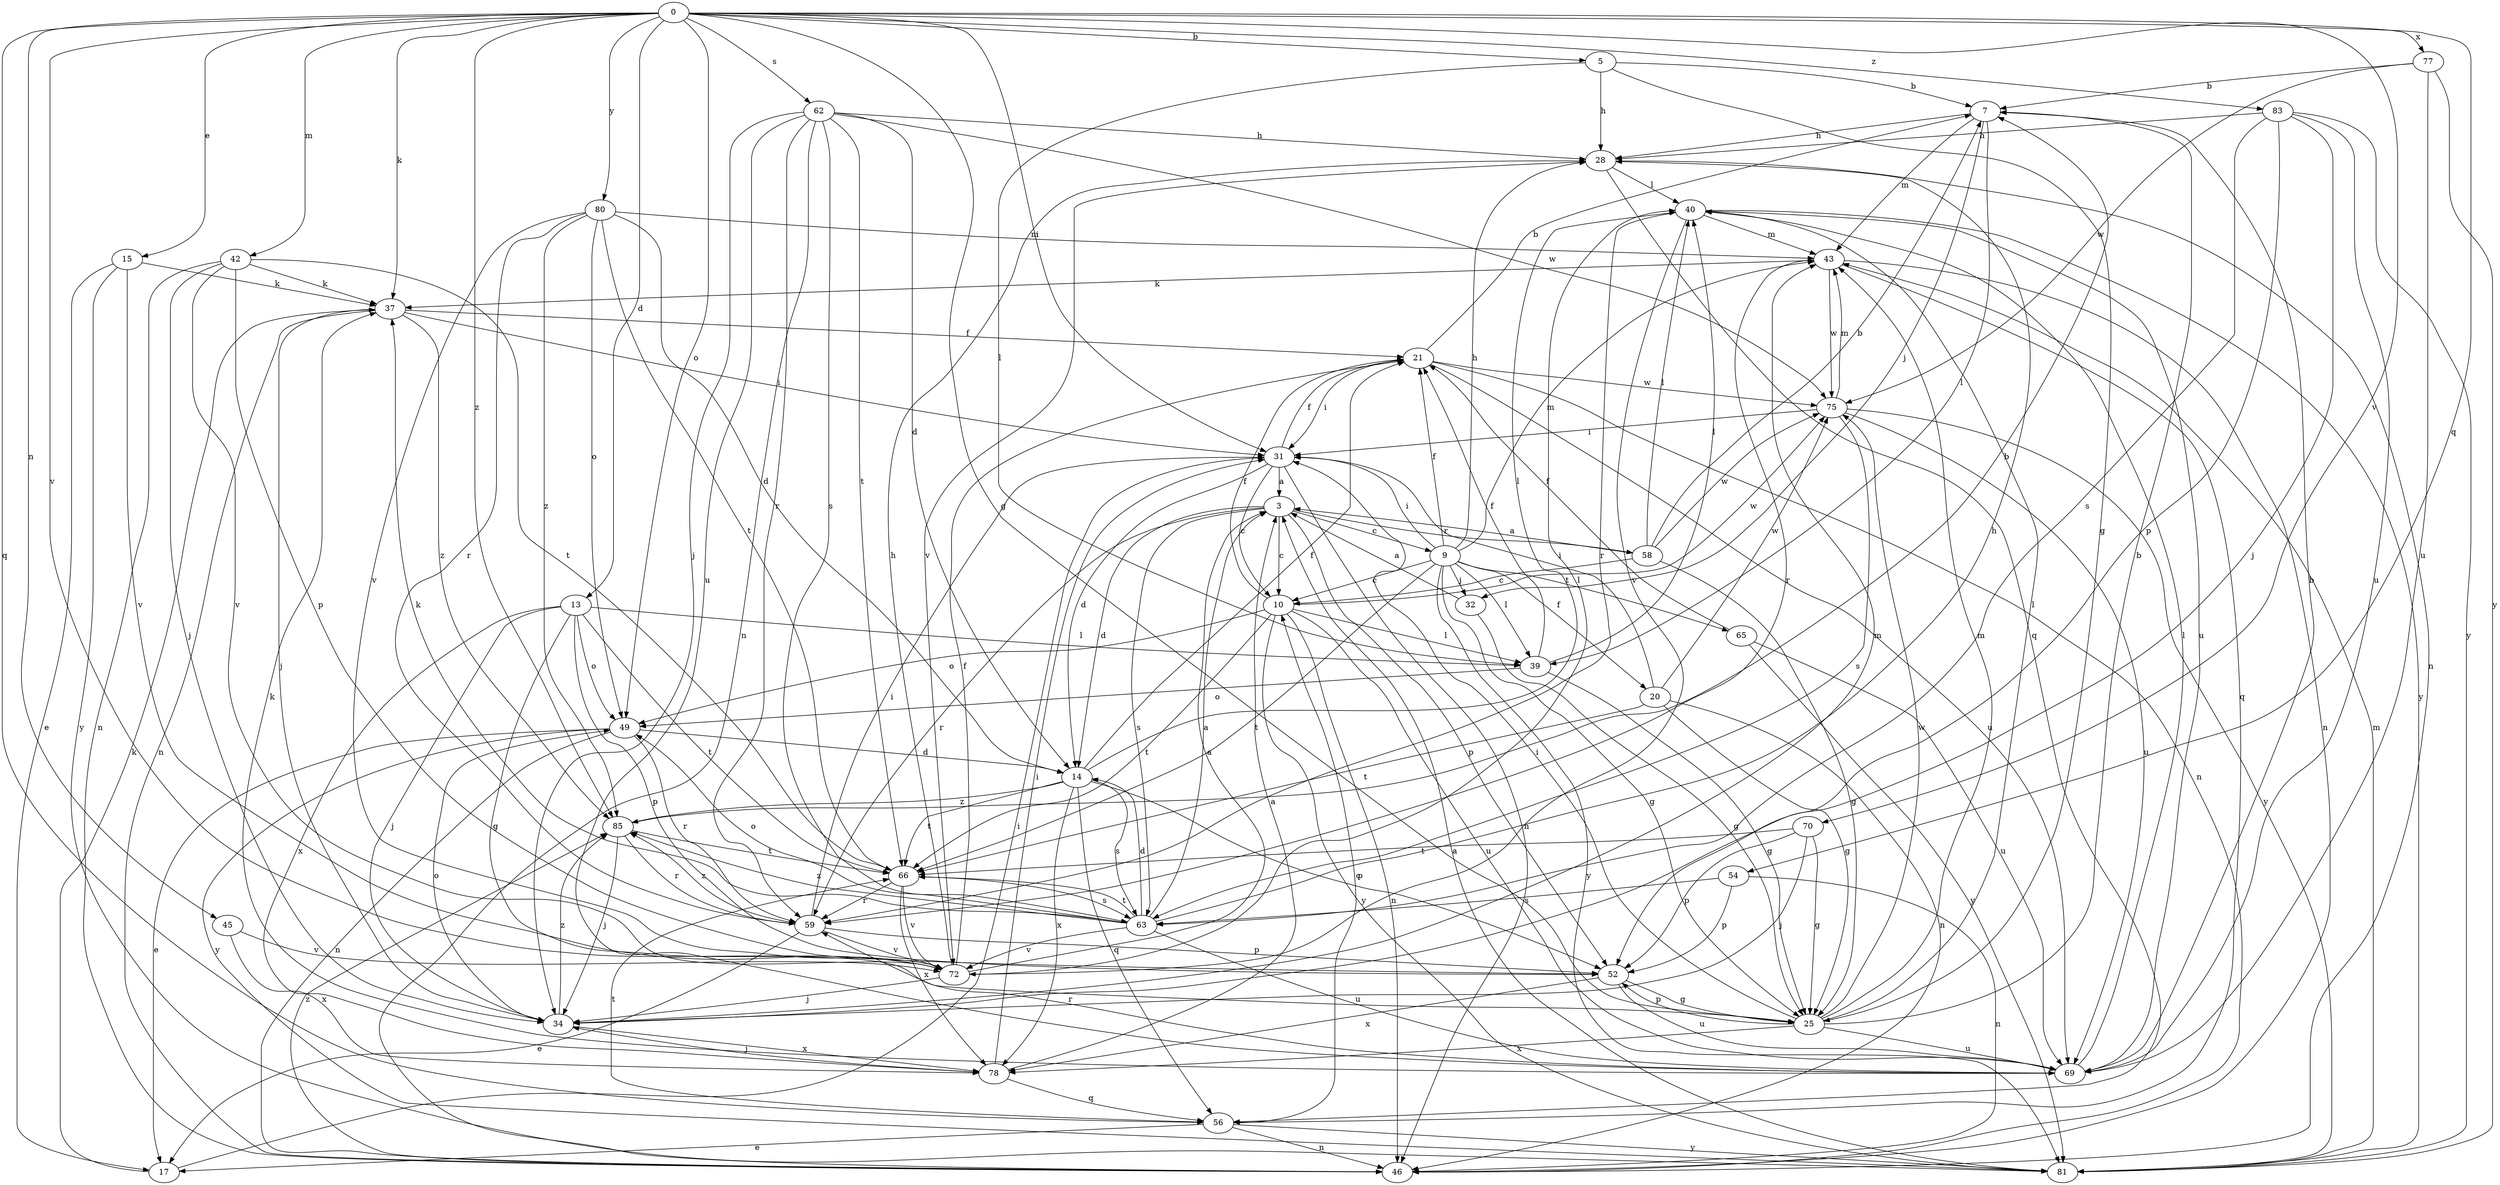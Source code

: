 strict digraph  {
0;
3;
5;
7;
9;
10;
13;
14;
15;
17;
20;
21;
25;
28;
31;
32;
34;
37;
39;
40;
42;
43;
45;
46;
49;
52;
54;
56;
58;
59;
62;
63;
65;
66;
69;
70;
72;
75;
77;
78;
80;
81;
83;
85;
0 -> 5  [label=b];
0 -> 13  [label=d];
0 -> 15  [label=e];
0 -> 25  [label=g];
0 -> 31  [label=i];
0 -> 37  [label=k];
0 -> 42  [label=m];
0 -> 45  [label=n];
0 -> 49  [label=o];
0 -> 54  [label=q];
0 -> 56  [label=q];
0 -> 62  [label=s];
0 -> 70  [label=v];
0 -> 72  [label=v];
0 -> 77  [label=x];
0 -> 80  [label=y];
0 -> 83  [label=z];
0 -> 85  [label=z];
3 -> 9  [label=c];
3 -> 10  [label=c];
3 -> 14  [label=d];
3 -> 52  [label=p];
3 -> 58  [label=r];
3 -> 59  [label=r];
3 -> 63  [label=s];
5 -> 7  [label=b];
5 -> 25  [label=g];
5 -> 28  [label=h];
5 -> 39  [label=l];
7 -> 28  [label=h];
7 -> 32  [label=j];
7 -> 39  [label=l];
7 -> 43  [label=m];
9 -> 10  [label=c];
9 -> 20  [label=f];
9 -> 21  [label=f];
9 -> 25  [label=g];
9 -> 28  [label=h];
9 -> 31  [label=i];
9 -> 32  [label=j];
9 -> 39  [label=l];
9 -> 43  [label=m];
9 -> 65  [label=t];
9 -> 66  [label=t];
9 -> 81  [label=y];
10 -> 21  [label=f];
10 -> 39  [label=l];
10 -> 46  [label=n];
10 -> 49  [label=o];
10 -> 66  [label=t];
10 -> 69  [label=u];
10 -> 75  [label=w];
10 -> 81  [label=y];
13 -> 25  [label=g];
13 -> 34  [label=j];
13 -> 39  [label=l];
13 -> 49  [label=o];
13 -> 52  [label=p];
13 -> 66  [label=t];
13 -> 78  [label=x];
14 -> 21  [label=f];
14 -> 40  [label=l];
14 -> 52  [label=p];
14 -> 56  [label=q];
14 -> 63  [label=s];
14 -> 66  [label=t];
14 -> 78  [label=x];
14 -> 85  [label=z];
15 -> 17  [label=e];
15 -> 37  [label=k];
15 -> 72  [label=v];
15 -> 81  [label=y];
17 -> 31  [label=i];
17 -> 37  [label=k];
20 -> 25  [label=g];
20 -> 31  [label=i];
20 -> 46  [label=n];
20 -> 66  [label=t];
20 -> 75  [label=w];
21 -> 7  [label=b];
21 -> 31  [label=i];
21 -> 46  [label=n];
21 -> 69  [label=u];
21 -> 75  [label=w];
25 -> 7  [label=b];
25 -> 31  [label=i];
25 -> 40  [label=l];
25 -> 43  [label=m];
25 -> 52  [label=p];
25 -> 69  [label=u];
25 -> 75  [label=w];
25 -> 78  [label=x];
28 -> 40  [label=l];
28 -> 46  [label=n];
28 -> 56  [label=q];
28 -> 72  [label=v];
31 -> 3  [label=a];
31 -> 10  [label=c];
31 -> 14  [label=d];
31 -> 21  [label=f];
31 -> 46  [label=n];
32 -> 3  [label=a];
32 -> 25  [label=g];
34 -> 43  [label=m];
34 -> 49  [label=o];
34 -> 78  [label=x];
34 -> 85  [label=z];
37 -> 21  [label=f];
37 -> 31  [label=i];
37 -> 34  [label=j];
37 -> 46  [label=n];
37 -> 85  [label=z];
39 -> 21  [label=f];
39 -> 25  [label=g];
39 -> 40  [label=l];
39 -> 49  [label=o];
40 -> 43  [label=m];
40 -> 59  [label=r];
40 -> 69  [label=u];
40 -> 72  [label=v];
40 -> 81  [label=y];
42 -> 34  [label=j];
42 -> 37  [label=k];
42 -> 46  [label=n];
42 -> 52  [label=p];
42 -> 66  [label=t];
42 -> 72  [label=v];
43 -> 37  [label=k];
43 -> 46  [label=n];
43 -> 56  [label=q];
43 -> 59  [label=r];
43 -> 75  [label=w];
45 -> 72  [label=v];
45 -> 78  [label=x];
46 -> 85  [label=z];
49 -> 14  [label=d];
49 -> 17  [label=e];
49 -> 46  [label=n];
49 -> 59  [label=r];
49 -> 81  [label=y];
52 -> 25  [label=g];
52 -> 69  [label=u];
52 -> 78  [label=x];
54 -> 46  [label=n];
54 -> 52  [label=p];
54 -> 63  [label=s];
56 -> 10  [label=c];
56 -> 17  [label=e];
56 -> 46  [label=n];
56 -> 66  [label=t];
56 -> 81  [label=y];
58 -> 3  [label=a];
58 -> 7  [label=b];
58 -> 10  [label=c];
58 -> 25  [label=g];
58 -> 40  [label=l];
58 -> 75  [label=w];
59 -> 17  [label=e];
59 -> 31  [label=i];
59 -> 52  [label=p];
59 -> 72  [label=v];
59 -> 85  [label=z];
62 -> 14  [label=d];
62 -> 28  [label=h];
62 -> 34  [label=j];
62 -> 46  [label=n];
62 -> 59  [label=r];
62 -> 63  [label=s];
62 -> 66  [label=t];
62 -> 69  [label=u];
62 -> 75  [label=w];
63 -> 3  [label=a];
63 -> 14  [label=d];
63 -> 28  [label=h];
63 -> 37  [label=k];
63 -> 49  [label=o];
63 -> 66  [label=t];
63 -> 69  [label=u];
63 -> 72  [label=v];
63 -> 85  [label=z];
65 -> 21  [label=f];
65 -> 69  [label=u];
65 -> 81  [label=y];
66 -> 59  [label=r];
66 -> 63  [label=s];
66 -> 72  [label=v];
66 -> 78  [label=x];
69 -> 7  [label=b];
69 -> 37  [label=k];
69 -> 40  [label=l];
69 -> 59  [label=r];
70 -> 25  [label=g];
70 -> 34  [label=j];
70 -> 52  [label=p];
70 -> 66  [label=t];
72 -> 3  [label=a];
72 -> 21  [label=f];
72 -> 28  [label=h];
72 -> 34  [label=j];
72 -> 40  [label=l];
75 -> 31  [label=i];
75 -> 43  [label=m];
75 -> 63  [label=s];
75 -> 69  [label=u];
75 -> 81  [label=y];
77 -> 7  [label=b];
77 -> 69  [label=u];
77 -> 75  [label=w];
77 -> 81  [label=y];
78 -> 3  [label=a];
78 -> 31  [label=i];
78 -> 34  [label=j];
78 -> 56  [label=q];
80 -> 14  [label=d];
80 -> 43  [label=m];
80 -> 49  [label=o];
80 -> 59  [label=r];
80 -> 66  [label=t];
80 -> 72  [label=v];
80 -> 85  [label=z];
81 -> 3  [label=a];
81 -> 43  [label=m];
83 -> 28  [label=h];
83 -> 34  [label=j];
83 -> 52  [label=p];
83 -> 63  [label=s];
83 -> 69  [label=u];
83 -> 81  [label=y];
85 -> 7  [label=b];
85 -> 34  [label=j];
85 -> 59  [label=r];
85 -> 66  [label=t];
}
